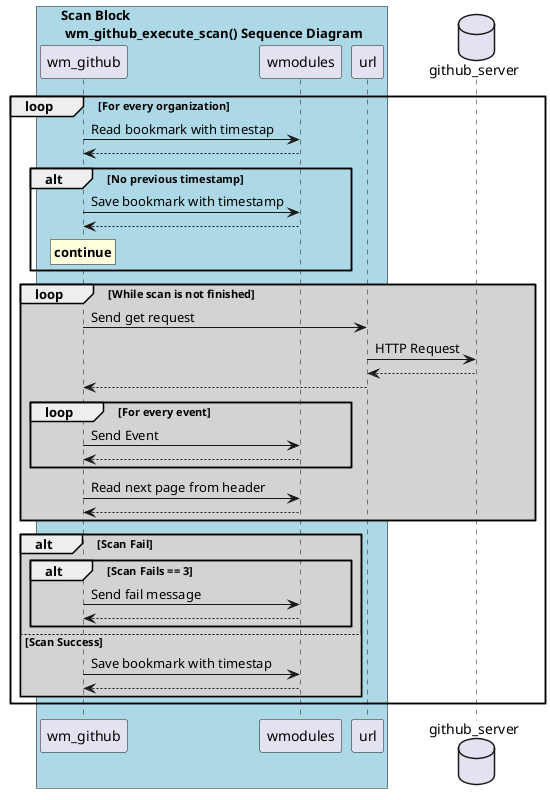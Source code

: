 ' Copyright (C) 2015, Wazuh Inc.
' Created by Wazuh, Inc. <info@wazuh.com>.
' This program is free software; you can redistribute it and/or modify it under the terms of GPLv2
@startuml wm_github

    box "Scan Block \n wm_github_execute_scan() Sequence Diagram" #LightBlue
    participant wm_github
    participant wmodules
    participant url
    end box

    loop For every organization
        wm_github -> wmodules : Read bookmark with timestap
        wm_github <-- wmodules

        alt No previous timestamp
            wm_github -> wmodules : Save bookmark with timestamp
            wm_github <-- wmodules
            rnote over wm_github: **continue**
        end

        loop #LightGrey While scan is not finished

            wm_github -> url : Send get request
            database github_server
            url -> github_server : HTTP Request
            url <-- github_server
            wm_github <-- url
            loop For every event
                wm_github -> wmodules : Send Event
                wm_github <-- wmodules
            end

            wm_github -> wmodules : Read next page from header
            wm_github <-- wmodules
        end
        alt #LightGrey Scan Fail
            alt Scan Fails == 3
                wm_github -> wmodules : Send fail message
                wm_github <-- wmodules
            end
        else Scan Success
            wm_github -> wmodules : Save bookmark with timestap
            wm_github <-- wmodules
        end
    end
@enduml
